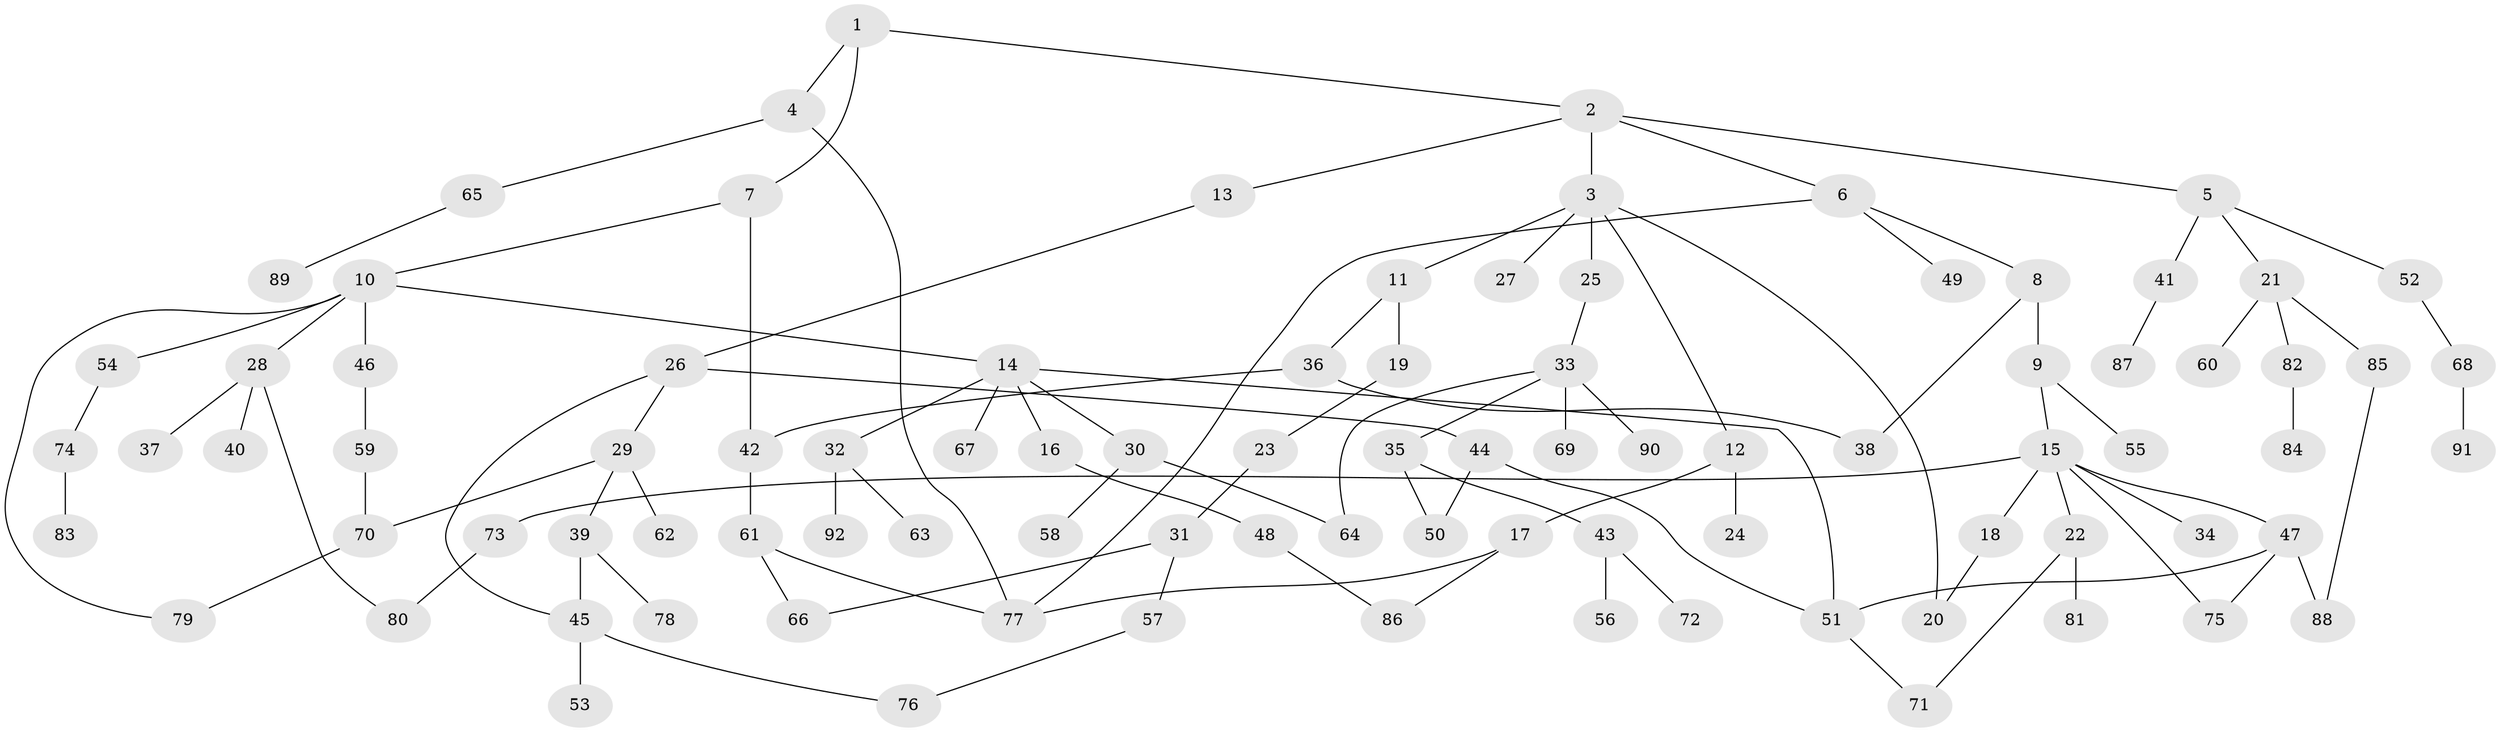 // Generated by graph-tools (version 1.1) at 2025/25/03/09/25 03:25:25]
// undirected, 92 vertices, 111 edges
graph export_dot {
graph [start="1"]
  node [color=gray90,style=filled];
  1;
  2;
  3;
  4;
  5;
  6;
  7;
  8;
  9;
  10;
  11;
  12;
  13;
  14;
  15;
  16;
  17;
  18;
  19;
  20;
  21;
  22;
  23;
  24;
  25;
  26;
  27;
  28;
  29;
  30;
  31;
  32;
  33;
  34;
  35;
  36;
  37;
  38;
  39;
  40;
  41;
  42;
  43;
  44;
  45;
  46;
  47;
  48;
  49;
  50;
  51;
  52;
  53;
  54;
  55;
  56;
  57;
  58;
  59;
  60;
  61;
  62;
  63;
  64;
  65;
  66;
  67;
  68;
  69;
  70;
  71;
  72;
  73;
  74;
  75;
  76;
  77;
  78;
  79;
  80;
  81;
  82;
  83;
  84;
  85;
  86;
  87;
  88;
  89;
  90;
  91;
  92;
  1 -- 2;
  1 -- 4;
  1 -- 7;
  2 -- 3;
  2 -- 5;
  2 -- 6;
  2 -- 13;
  3 -- 11;
  3 -- 12;
  3 -- 20;
  3 -- 25;
  3 -- 27;
  4 -- 65;
  4 -- 77;
  5 -- 21;
  5 -- 41;
  5 -- 52;
  6 -- 8;
  6 -- 49;
  6 -- 77;
  7 -- 10;
  7 -- 42;
  8 -- 9;
  8 -- 38;
  9 -- 15;
  9 -- 55;
  10 -- 14;
  10 -- 28;
  10 -- 46;
  10 -- 54;
  10 -- 79;
  11 -- 19;
  11 -- 36;
  12 -- 17;
  12 -- 24;
  13 -- 26;
  14 -- 16;
  14 -- 30;
  14 -- 32;
  14 -- 67;
  14 -- 51;
  15 -- 18;
  15 -- 22;
  15 -- 34;
  15 -- 47;
  15 -- 73;
  15 -- 75;
  16 -- 48;
  17 -- 86;
  17 -- 77;
  18 -- 20;
  19 -- 23;
  21 -- 60;
  21 -- 82;
  21 -- 85;
  22 -- 81;
  22 -- 71;
  23 -- 31;
  25 -- 33;
  26 -- 29;
  26 -- 44;
  26 -- 45;
  28 -- 37;
  28 -- 40;
  28 -- 80;
  29 -- 39;
  29 -- 62;
  29 -- 70;
  30 -- 58;
  30 -- 64;
  31 -- 57;
  31 -- 66;
  32 -- 63;
  32 -- 92;
  33 -- 35;
  33 -- 69;
  33 -- 90;
  33 -- 64;
  35 -- 43;
  35 -- 50;
  36 -- 38;
  36 -- 42;
  39 -- 45;
  39 -- 78;
  41 -- 87;
  42 -- 61;
  43 -- 56;
  43 -- 72;
  44 -- 50;
  44 -- 51;
  45 -- 53;
  45 -- 76;
  46 -- 59;
  47 -- 75;
  47 -- 88;
  47 -- 51;
  48 -- 86;
  51 -- 71;
  52 -- 68;
  54 -- 74;
  57 -- 76;
  59 -- 70;
  61 -- 66;
  61 -- 77;
  65 -- 89;
  68 -- 91;
  70 -- 79;
  73 -- 80;
  74 -- 83;
  82 -- 84;
  85 -- 88;
}
